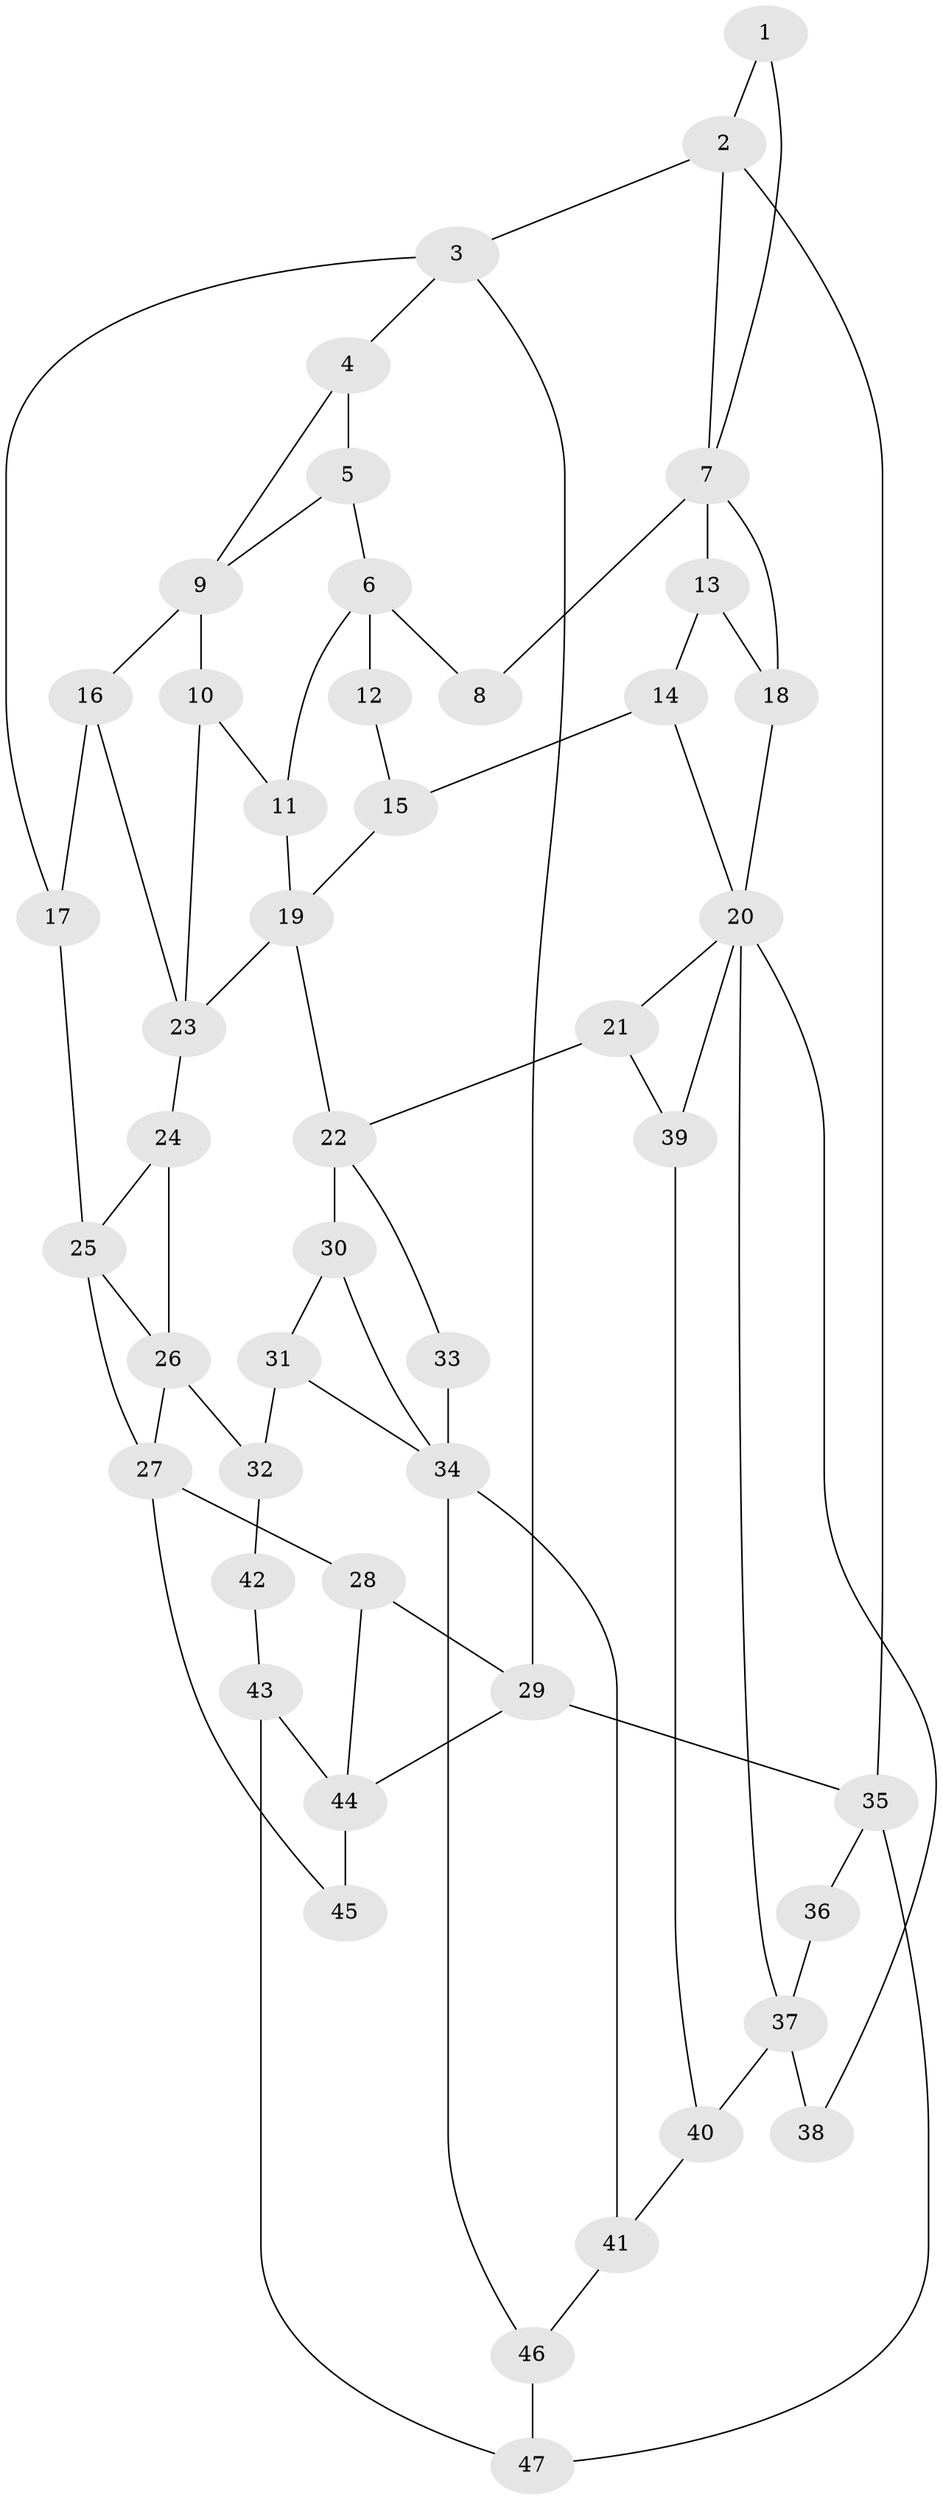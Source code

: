 // original degree distribution, {3: 0.02127659574468085, 6: 0.1595744680851064, 5: 0.6382978723404256, 4: 0.18085106382978725}
// Generated by graph-tools (version 1.1) at 2025/38/03/09/25 02:38:31]
// undirected, 47 vertices, 77 edges
graph export_dot {
graph [start="1"]
  node [color=gray90,style=filled];
  1;
  2;
  3;
  4;
  5;
  6;
  7;
  8;
  9;
  10;
  11;
  12;
  13;
  14;
  15;
  16;
  17;
  18;
  19;
  20;
  21;
  22;
  23;
  24;
  25;
  26;
  27;
  28;
  29;
  30;
  31;
  32;
  33;
  34;
  35;
  36;
  37;
  38;
  39;
  40;
  41;
  42;
  43;
  44;
  45;
  46;
  47;
  1 -- 2 [weight=1.0];
  1 -- 7 [weight=1.0];
  2 -- 3 [weight=1.0];
  2 -- 7 [weight=1.0];
  2 -- 35 [weight=1.0];
  3 -- 4 [weight=1.0];
  3 -- 17 [weight=1.0];
  3 -- 29 [weight=1.0];
  4 -- 5 [weight=1.0];
  4 -- 9 [weight=1.0];
  5 -- 6 [weight=1.0];
  5 -- 9 [weight=1.0];
  6 -- 8 [weight=1.0];
  6 -- 11 [weight=1.0];
  6 -- 12 [weight=2.0];
  7 -- 8 [weight=2.0];
  7 -- 13 [weight=1.0];
  7 -- 18 [weight=1.0];
  9 -- 10 [weight=2.0];
  9 -- 16 [weight=2.0];
  10 -- 11 [weight=1.0];
  10 -- 23 [weight=1.0];
  11 -- 19 [weight=1.0];
  12 -- 15 [weight=1.0];
  13 -- 14 [weight=1.0];
  13 -- 18 [weight=1.0];
  14 -- 15 [weight=1.0];
  14 -- 20 [weight=1.0];
  15 -- 19 [weight=1.0];
  16 -- 17 [weight=1.0];
  16 -- 23 [weight=1.0];
  17 -- 25 [weight=2.0];
  18 -- 20 [weight=1.0];
  19 -- 22 [weight=2.0];
  19 -- 23 [weight=2.0];
  20 -- 21 [weight=1.0];
  20 -- 37 [weight=1.0];
  20 -- 38 [weight=1.0];
  20 -- 39 [weight=1.0];
  21 -- 22 [weight=1.0];
  21 -- 39 [weight=1.0];
  22 -- 30 [weight=1.0];
  22 -- 33 [weight=1.0];
  23 -- 24 [weight=2.0];
  24 -- 25 [weight=1.0];
  24 -- 26 [weight=2.0];
  25 -- 26 [weight=1.0];
  25 -- 27 [weight=2.0];
  26 -- 27 [weight=1.0];
  26 -- 32 [weight=2.0];
  27 -- 28 [weight=1.0];
  27 -- 45 [weight=1.0];
  28 -- 29 [weight=1.0];
  28 -- 44 [weight=1.0];
  29 -- 35 [weight=1.0];
  29 -- 44 [weight=1.0];
  30 -- 31 [weight=1.0];
  30 -- 34 [weight=1.0];
  31 -- 32 [weight=2.0];
  31 -- 34 [weight=1.0];
  32 -- 42 [weight=1.0];
  33 -- 34 [weight=2.0];
  34 -- 41 [weight=1.0];
  34 -- 46 [weight=1.0];
  35 -- 36 [weight=1.0];
  35 -- 47 [weight=1.0];
  36 -- 37 [weight=2.0];
  37 -- 38 [weight=2.0];
  37 -- 40 [weight=1.0];
  39 -- 40 [weight=1.0];
  40 -- 41 [weight=1.0];
  41 -- 46 [weight=1.0];
  42 -- 43 [weight=2.0];
  43 -- 44 [weight=2.0];
  43 -- 47 [weight=1.0];
  44 -- 45 [weight=2.0];
  46 -- 47 [weight=1.0];
}
